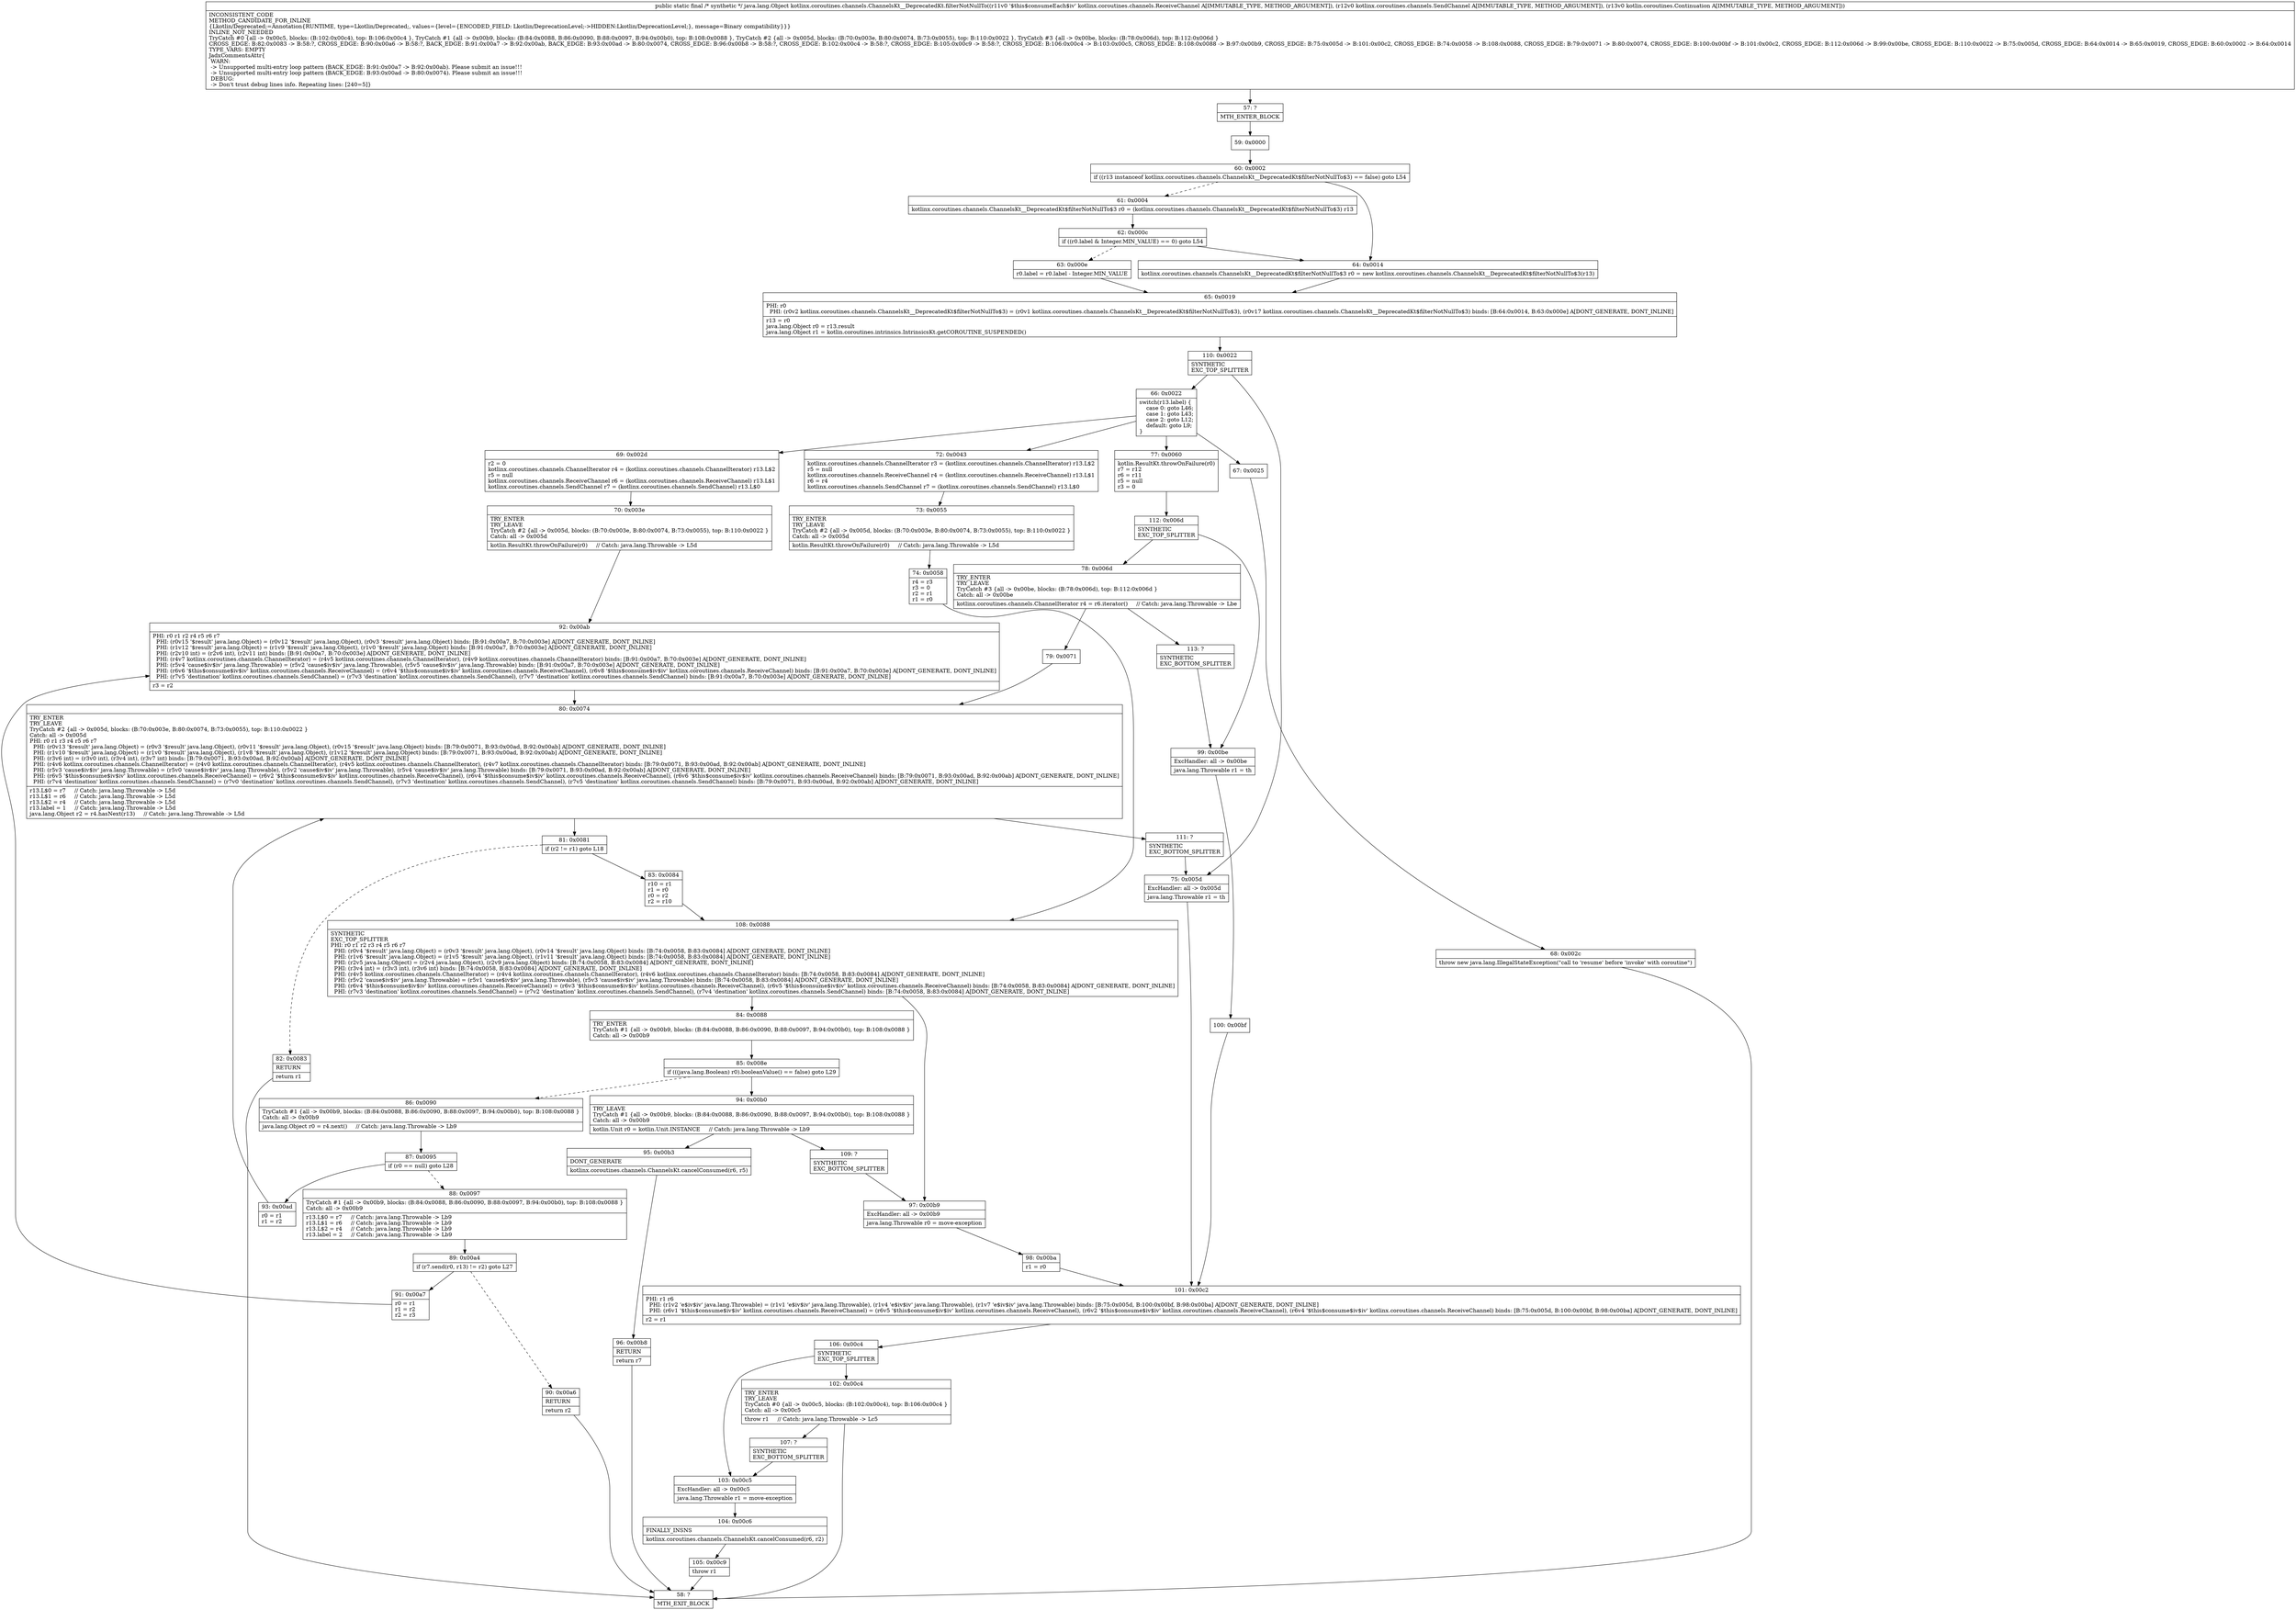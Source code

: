 digraph "CFG forkotlinx.coroutines.channels.ChannelsKt__DeprecatedKt.filterNotNullTo(Lkotlinx\/coroutines\/channels\/ReceiveChannel;Lkotlinx\/coroutines\/channels\/SendChannel;Lkotlin\/coroutines\/Continuation;)Ljava\/lang\/Object;" {
Node_57 [shape=record,label="{57\:\ ?|MTH_ENTER_BLOCK\l}"];
Node_59 [shape=record,label="{59\:\ 0x0000}"];
Node_60 [shape=record,label="{60\:\ 0x0002|if ((r13 instanceof kotlinx.coroutines.channels.ChannelsKt__DeprecatedKt$filterNotNullTo$3) == false) goto L54\l}"];
Node_61 [shape=record,label="{61\:\ 0x0004|kotlinx.coroutines.channels.ChannelsKt__DeprecatedKt$filterNotNullTo$3 r0 = (kotlinx.coroutines.channels.ChannelsKt__DeprecatedKt$filterNotNullTo$3) r13\l}"];
Node_62 [shape=record,label="{62\:\ 0x000c|if ((r0.label & Integer.MIN_VALUE) == 0) goto L54\l}"];
Node_63 [shape=record,label="{63\:\ 0x000e|r0.label = r0.label \- Integer.MIN_VALUE\l}"];
Node_65 [shape=record,label="{65\:\ 0x0019|PHI: r0 \l  PHI: (r0v2 kotlinx.coroutines.channels.ChannelsKt__DeprecatedKt$filterNotNullTo$3) = (r0v1 kotlinx.coroutines.channels.ChannelsKt__DeprecatedKt$filterNotNullTo$3), (r0v17 kotlinx.coroutines.channels.ChannelsKt__DeprecatedKt$filterNotNullTo$3) binds: [B:64:0x0014, B:63:0x000e] A[DONT_GENERATE, DONT_INLINE]\l|r13 = r0\ljava.lang.Object r0 = r13.result\ljava.lang.Object r1 = kotlin.coroutines.intrinsics.IntrinsicsKt.getCOROUTINE_SUSPENDED()\l}"];
Node_110 [shape=record,label="{110\:\ 0x0022|SYNTHETIC\lEXC_TOP_SPLITTER\l}"];
Node_66 [shape=record,label="{66\:\ 0x0022|switch(r13.label) \{\l    case 0: goto L46;\l    case 1: goto L43;\l    case 2: goto L12;\l    default: goto L9;\l\}\l}"];
Node_67 [shape=record,label="{67\:\ 0x0025}"];
Node_68 [shape=record,label="{68\:\ 0x002c|throw new java.lang.IllegalStateException(\"call to 'resume' before 'invoke' with coroutine\")\l}"];
Node_58 [shape=record,label="{58\:\ ?|MTH_EXIT_BLOCK\l}"];
Node_69 [shape=record,label="{69\:\ 0x002d|r2 = 0\lkotlinx.coroutines.channels.ChannelIterator r4 = (kotlinx.coroutines.channels.ChannelIterator) r13.L$2\lr5 = null\lkotlinx.coroutines.channels.ReceiveChannel r6 = (kotlinx.coroutines.channels.ReceiveChannel) r13.L$1\lkotlinx.coroutines.channels.SendChannel r7 = (kotlinx.coroutines.channels.SendChannel) r13.L$0\l}"];
Node_70 [shape=record,label="{70\:\ 0x003e|TRY_ENTER\lTRY_LEAVE\lTryCatch #2 \{all \-\> 0x005d, blocks: (B:70:0x003e, B:80:0x0074, B:73:0x0055), top: B:110:0x0022 \}\lCatch: all \-\> 0x005d\l|kotlin.ResultKt.throwOnFailure(r0)     \/\/ Catch: java.lang.Throwable \-\> L5d\l}"];
Node_92 [shape=record,label="{92\:\ 0x00ab|PHI: r0 r1 r2 r4 r5 r6 r7 \l  PHI: (r0v15 '$result' java.lang.Object) = (r0v12 '$result' java.lang.Object), (r0v3 '$result' java.lang.Object) binds: [B:91:0x00a7, B:70:0x003e] A[DONT_GENERATE, DONT_INLINE]\l  PHI: (r1v12 '$result' java.lang.Object) = (r1v9 '$result' java.lang.Object), (r1v0 '$result' java.lang.Object) binds: [B:91:0x00a7, B:70:0x003e] A[DONT_GENERATE, DONT_INLINE]\l  PHI: (r2v10 int) = (r2v6 int), (r2v11 int) binds: [B:91:0x00a7, B:70:0x003e] A[DONT_GENERATE, DONT_INLINE]\l  PHI: (r4v7 kotlinx.coroutines.channels.ChannelIterator) = (r4v5 kotlinx.coroutines.channels.ChannelIterator), (r4v9 kotlinx.coroutines.channels.ChannelIterator) binds: [B:91:0x00a7, B:70:0x003e] A[DONT_GENERATE, DONT_INLINE]\l  PHI: (r5v4 'cause$iv$iv' java.lang.Throwable) = (r5v2 'cause$iv$iv' java.lang.Throwable), (r5v5 'cause$iv$iv' java.lang.Throwable) binds: [B:91:0x00a7, B:70:0x003e] A[DONT_GENERATE, DONT_INLINE]\l  PHI: (r6v6 '$this$consume$iv$iv' kotlinx.coroutines.channels.ReceiveChannel) = (r6v4 '$this$consume$iv$iv' kotlinx.coroutines.channels.ReceiveChannel), (r6v8 '$this$consume$iv$iv' kotlinx.coroutines.channels.ReceiveChannel) binds: [B:91:0x00a7, B:70:0x003e] A[DONT_GENERATE, DONT_INLINE]\l  PHI: (r7v5 'destination' kotlinx.coroutines.channels.SendChannel) = (r7v3 'destination' kotlinx.coroutines.channels.SendChannel), (r7v7 'destination' kotlinx.coroutines.channels.SendChannel) binds: [B:91:0x00a7, B:70:0x003e] A[DONT_GENERATE, DONT_INLINE]\l|r3 = r2\l}"];
Node_80 [shape=record,label="{80\:\ 0x0074|TRY_ENTER\lTRY_LEAVE\lTryCatch #2 \{all \-\> 0x005d, blocks: (B:70:0x003e, B:80:0x0074, B:73:0x0055), top: B:110:0x0022 \}\lCatch: all \-\> 0x005d\lPHI: r0 r1 r3 r4 r5 r6 r7 \l  PHI: (r0v13 '$result' java.lang.Object) = (r0v3 '$result' java.lang.Object), (r0v11 '$result' java.lang.Object), (r0v15 '$result' java.lang.Object) binds: [B:79:0x0071, B:93:0x00ad, B:92:0x00ab] A[DONT_GENERATE, DONT_INLINE]\l  PHI: (r1v10 '$result' java.lang.Object) = (r1v0 '$result' java.lang.Object), (r1v8 '$result' java.lang.Object), (r1v12 '$result' java.lang.Object) binds: [B:79:0x0071, B:93:0x00ad, B:92:0x00ab] A[DONT_GENERATE, DONT_INLINE]\l  PHI: (r3v6 int) = (r3v0 int), (r3v4 int), (r3v7 int) binds: [B:79:0x0071, B:93:0x00ad, B:92:0x00ab] A[DONT_GENERATE, DONT_INLINE]\l  PHI: (r4v6 kotlinx.coroutines.channels.ChannelIterator) = (r4v0 kotlinx.coroutines.channels.ChannelIterator), (r4v5 kotlinx.coroutines.channels.ChannelIterator), (r4v7 kotlinx.coroutines.channels.ChannelIterator) binds: [B:79:0x0071, B:93:0x00ad, B:92:0x00ab] A[DONT_GENERATE, DONT_INLINE]\l  PHI: (r5v3 'cause$iv$iv' java.lang.Throwable) = (r5v0 'cause$iv$iv' java.lang.Throwable), (r5v2 'cause$iv$iv' java.lang.Throwable), (r5v4 'cause$iv$iv' java.lang.Throwable) binds: [B:79:0x0071, B:93:0x00ad, B:92:0x00ab] A[DONT_GENERATE, DONT_INLINE]\l  PHI: (r6v5 '$this$consume$iv$iv' kotlinx.coroutines.channels.ReceiveChannel) = (r6v2 '$this$consume$iv$iv' kotlinx.coroutines.channels.ReceiveChannel), (r6v4 '$this$consume$iv$iv' kotlinx.coroutines.channels.ReceiveChannel), (r6v6 '$this$consume$iv$iv' kotlinx.coroutines.channels.ReceiveChannel) binds: [B:79:0x0071, B:93:0x00ad, B:92:0x00ab] A[DONT_GENERATE, DONT_INLINE]\l  PHI: (r7v4 'destination' kotlinx.coroutines.channels.SendChannel) = (r7v0 'destination' kotlinx.coroutines.channels.SendChannel), (r7v3 'destination' kotlinx.coroutines.channels.SendChannel), (r7v5 'destination' kotlinx.coroutines.channels.SendChannel) binds: [B:79:0x0071, B:93:0x00ad, B:92:0x00ab] A[DONT_GENERATE, DONT_INLINE]\l|r13.L$0 = r7     \/\/ Catch: java.lang.Throwable \-\> L5d\lr13.L$1 = r6     \/\/ Catch: java.lang.Throwable \-\> L5d\lr13.L$2 = r4     \/\/ Catch: java.lang.Throwable \-\> L5d\lr13.label = 1     \/\/ Catch: java.lang.Throwable \-\> L5d\ljava.lang.Object r2 = r4.hasNext(r13)     \/\/ Catch: java.lang.Throwable \-\> L5d\l}"];
Node_81 [shape=record,label="{81\:\ 0x0081|if (r2 != r1) goto L18\l}"];
Node_82 [shape=record,label="{82\:\ 0x0083|RETURN\l|return r1\l}"];
Node_83 [shape=record,label="{83\:\ 0x0084|r10 = r1\lr1 = r0\lr0 = r2\lr2 = r10\l}"];
Node_108 [shape=record,label="{108\:\ 0x0088|SYNTHETIC\lEXC_TOP_SPLITTER\lPHI: r0 r1 r2 r3 r4 r5 r6 r7 \l  PHI: (r0v4 '$result' java.lang.Object) = (r0v3 '$result' java.lang.Object), (r0v14 '$result' java.lang.Object) binds: [B:74:0x0058, B:83:0x0084] A[DONT_GENERATE, DONT_INLINE]\l  PHI: (r1v6 '$result' java.lang.Object) = (r1v5 '$result' java.lang.Object), (r1v11 '$result' java.lang.Object) binds: [B:74:0x0058, B:83:0x0084] A[DONT_GENERATE, DONT_INLINE]\l  PHI: (r2v5 java.lang.Object) = (r2v4 java.lang.Object), (r2v9 java.lang.Object) binds: [B:74:0x0058, B:83:0x0084] A[DONT_GENERATE, DONT_INLINE]\l  PHI: (r3v4 int) = (r3v3 int), (r3v6 int) binds: [B:74:0x0058, B:83:0x0084] A[DONT_GENERATE, DONT_INLINE]\l  PHI: (r4v5 kotlinx.coroutines.channels.ChannelIterator) = (r4v4 kotlinx.coroutines.channels.ChannelIterator), (r4v6 kotlinx.coroutines.channels.ChannelIterator) binds: [B:74:0x0058, B:83:0x0084] A[DONT_GENERATE, DONT_INLINE]\l  PHI: (r5v2 'cause$iv$iv' java.lang.Throwable) = (r5v1 'cause$iv$iv' java.lang.Throwable), (r5v3 'cause$iv$iv' java.lang.Throwable) binds: [B:74:0x0058, B:83:0x0084] A[DONT_GENERATE, DONT_INLINE]\l  PHI: (r6v4 '$this$consume$iv$iv' kotlinx.coroutines.channels.ReceiveChannel) = (r6v3 '$this$consume$iv$iv' kotlinx.coroutines.channels.ReceiveChannel), (r6v5 '$this$consume$iv$iv' kotlinx.coroutines.channels.ReceiveChannel) binds: [B:74:0x0058, B:83:0x0084] A[DONT_GENERATE, DONT_INLINE]\l  PHI: (r7v3 'destination' kotlinx.coroutines.channels.SendChannel) = (r7v2 'destination' kotlinx.coroutines.channels.SendChannel), (r7v4 'destination' kotlinx.coroutines.channels.SendChannel) binds: [B:74:0x0058, B:83:0x0084] A[DONT_GENERATE, DONT_INLINE]\l}"];
Node_84 [shape=record,label="{84\:\ 0x0088|TRY_ENTER\lTryCatch #1 \{all \-\> 0x00b9, blocks: (B:84:0x0088, B:86:0x0090, B:88:0x0097, B:94:0x00b0), top: B:108:0x0088 \}\lCatch: all \-\> 0x00b9\l}"];
Node_85 [shape=record,label="{85\:\ 0x008e|if (((java.lang.Boolean) r0).booleanValue() == false) goto L29\l}"];
Node_86 [shape=record,label="{86\:\ 0x0090|TryCatch #1 \{all \-\> 0x00b9, blocks: (B:84:0x0088, B:86:0x0090, B:88:0x0097, B:94:0x00b0), top: B:108:0x0088 \}\lCatch: all \-\> 0x00b9\l|java.lang.Object r0 = r4.next()     \/\/ Catch: java.lang.Throwable \-\> Lb9\l}"];
Node_87 [shape=record,label="{87\:\ 0x0095|if (r0 == null) goto L28\l}"];
Node_88 [shape=record,label="{88\:\ 0x0097|TryCatch #1 \{all \-\> 0x00b9, blocks: (B:84:0x0088, B:86:0x0090, B:88:0x0097, B:94:0x00b0), top: B:108:0x0088 \}\lCatch: all \-\> 0x00b9\l|r13.L$0 = r7     \/\/ Catch: java.lang.Throwable \-\> Lb9\lr13.L$1 = r6     \/\/ Catch: java.lang.Throwable \-\> Lb9\lr13.L$2 = r4     \/\/ Catch: java.lang.Throwable \-\> Lb9\lr13.label = 2     \/\/ Catch: java.lang.Throwable \-\> Lb9\l}"];
Node_89 [shape=record,label="{89\:\ 0x00a4|if (r7.send(r0, r13) != r2) goto L27\l}"];
Node_90 [shape=record,label="{90\:\ 0x00a6|RETURN\l|return r2\l}"];
Node_91 [shape=record,label="{91\:\ 0x00a7|r0 = r1\lr1 = r2\lr2 = r3\l}"];
Node_93 [shape=record,label="{93\:\ 0x00ad|r0 = r1\lr1 = r2\l}"];
Node_94 [shape=record,label="{94\:\ 0x00b0|TRY_LEAVE\lTryCatch #1 \{all \-\> 0x00b9, blocks: (B:84:0x0088, B:86:0x0090, B:88:0x0097, B:94:0x00b0), top: B:108:0x0088 \}\lCatch: all \-\> 0x00b9\l|kotlin.Unit r0 = kotlin.Unit.INSTANCE     \/\/ Catch: java.lang.Throwable \-\> Lb9\l}"];
Node_95 [shape=record,label="{95\:\ 0x00b3|DONT_GENERATE\l|kotlinx.coroutines.channels.ChannelsKt.cancelConsumed(r6, r5)\l}"];
Node_96 [shape=record,label="{96\:\ 0x00b8|RETURN\l|return r7\l}"];
Node_109 [shape=record,label="{109\:\ ?|SYNTHETIC\lEXC_BOTTOM_SPLITTER\l}"];
Node_97 [shape=record,label="{97\:\ 0x00b9|ExcHandler: all \-\> 0x00b9\l|java.lang.Throwable r0 = move\-exception\l}"];
Node_98 [shape=record,label="{98\:\ 0x00ba|r1 = r0\l}"];
Node_101 [shape=record,label="{101\:\ 0x00c2|PHI: r1 r6 \l  PHI: (r1v2 'e$iv$iv' java.lang.Throwable) = (r1v1 'e$iv$iv' java.lang.Throwable), (r1v4 'e$iv$iv' java.lang.Throwable), (r1v7 'e$iv$iv' java.lang.Throwable) binds: [B:75:0x005d, B:100:0x00bf, B:98:0x00ba] A[DONT_GENERATE, DONT_INLINE]\l  PHI: (r6v1 '$this$consume$iv$iv' kotlinx.coroutines.channels.ReceiveChannel) = (r6v5 '$this$consume$iv$iv' kotlinx.coroutines.channels.ReceiveChannel), (r6v2 '$this$consume$iv$iv' kotlinx.coroutines.channels.ReceiveChannel), (r6v4 '$this$consume$iv$iv' kotlinx.coroutines.channels.ReceiveChannel) binds: [B:75:0x005d, B:100:0x00bf, B:98:0x00ba] A[DONT_GENERATE, DONT_INLINE]\l|r2 = r1\l}"];
Node_106 [shape=record,label="{106\:\ 0x00c4|SYNTHETIC\lEXC_TOP_SPLITTER\l}"];
Node_102 [shape=record,label="{102\:\ 0x00c4|TRY_ENTER\lTRY_LEAVE\lTryCatch #0 \{all \-\> 0x00c5, blocks: (B:102:0x00c4), top: B:106:0x00c4 \}\lCatch: all \-\> 0x00c5\l|throw r1     \/\/ Catch: java.lang.Throwable \-\> Lc5\l}"];
Node_107 [shape=record,label="{107\:\ ?|SYNTHETIC\lEXC_BOTTOM_SPLITTER\l}"];
Node_103 [shape=record,label="{103\:\ 0x00c5|ExcHandler: all \-\> 0x00c5\l|java.lang.Throwable r1 = move\-exception\l}"];
Node_104 [shape=record,label="{104\:\ 0x00c6|FINALLY_INSNS\l|kotlinx.coroutines.channels.ChannelsKt.cancelConsumed(r6, r2)\l}"];
Node_105 [shape=record,label="{105\:\ 0x00c9|throw r1\l}"];
Node_111 [shape=record,label="{111\:\ ?|SYNTHETIC\lEXC_BOTTOM_SPLITTER\l}"];
Node_72 [shape=record,label="{72\:\ 0x0043|kotlinx.coroutines.channels.ChannelIterator r3 = (kotlinx.coroutines.channels.ChannelIterator) r13.L$2\lr5 = null\lkotlinx.coroutines.channels.ReceiveChannel r4 = (kotlinx.coroutines.channels.ReceiveChannel) r13.L$1\lr6 = r4\lkotlinx.coroutines.channels.SendChannel r7 = (kotlinx.coroutines.channels.SendChannel) r13.L$0\l}"];
Node_73 [shape=record,label="{73\:\ 0x0055|TRY_ENTER\lTRY_LEAVE\lTryCatch #2 \{all \-\> 0x005d, blocks: (B:70:0x003e, B:80:0x0074, B:73:0x0055), top: B:110:0x0022 \}\lCatch: all \-\> 0x005d\l|kotlin.ResultKt.throwOnFailure(r0)     \/\/ Catch: java.lang.Throwable \-\> L5d\l}"];
Node_74 [shape=record,label="{74\:\ 0x0058|r4 = r3\lr3 = 0\lr2 = r1\lr1 = r0\l}"];
Node_77 [shape=record,label="{77\:\ 0x0060|kotlin.ResultKt.throwOnFailure(r0)\lr7 = r12\lr6 = r11\lr5 = null\lr3 = 0\l}"];
Node_112 [shape=record,label="{112\:\ 0x006d|SYNTHETIC\lEXC_TOP_SPLITTER\l}"];
Node_78 [shape=record,label="{78\:\ 0x006d|TRY_ENTER\lTRY_LEAVE\lTryCatch #3 \{all \-\> 0x00be, blocks: (B:78:0x006d), top: B:112:0x006d \}\lCatch: all \-\> 0x00be\l|kotlinx.coroutines.channels.ChannelIterator r4 = r6.iterator()     \/\/ Catch: java.lang.Throwable \-\> Lbe\l}"];
Node_79 [shape=record,label="{79\:\ 0x0071}"];
Node_113 [shape=record,label="{113\:\ ?|SYNTHETIC\lEXC_BOTTOM_SPLITTER\l}"];
Node_99 [shape=record,label="{99\:\ 0x00be|ExcHandler: all \-\> 0x00be\l|java.lang.Throwable r1 = th\l}"];
Node_100 [shape=record,label="{100\:\ 0x00bf}"];
Node_75 [shape=record,label="{75\:\ 0x005d|ExcHandler: all \-\> 0x005d\l|java.lang.Throwable r1 = th\l}"];
Node_64 [shape=record,label="{64\:\ 0x0014|kotlinx.coroutines.channels.ChannelsKt__DeprecatedKt$filterNotNullTo$3 r0 = new kotlinx.coroutines.channels.ChannelsKt__DeprecatedKt$filterNotNullTo$3(r13)\l}"];
MethodNode[shape=record,label="{public static final \/* synthetic *\/ java.lang.Object kotlinx.coroutines.channels.ChannelsKt__DeprecatedKt.filterNotNullTo((r11v0 '$this$consumeEach$iv' kotlinx.coroutines.channels.ReceiveChannel A[IMMUTABLE_TYPE, METHOD_ARGUMENT]), (r12v0 kotlinx.coroutines.channels.SendChannel A[IMMUTABLE_TYPE, METHOD_ARGUMENT]), (r13v0 kotlin.coroutines.Continuation A[IMMUTABLE_TYPE, METHOD_ARGUMENT]))  | INCONSISTENT_CODE\lMETHOD_CANDIDATE_FOR_INLINE\l\{Lkotlin\/Deprecated;=Annotation\{RUNTIME, type=Lkotlin\/Deprecated;, values=\{level=\{ENCODED_FIELD: Lkotlin\/DeprecationLevel;\-\>HIDDEN:Lkotlin\/DeprecationLevel;\}, message=Binary compatibility\}\}\}\lINLINE_NOT_NEEDED\lTryCatch #0 \{all \-\> 0x00c5, blocks: (B:102:0x00c4), top: B:106:0x00c4 \}, TryCatch #1 \{all \-\> 0x00b9, blocks: (B:84:0x0088, B:86:0x0090, B:88:0x0097, B:94:0x00b0), top: B:108:0x0088 \}, TryCatch #2 \{all \-\> 0x005d, blocks: (B:70:0x003e, B:80:0x0074, B:73:0x0055), top: B:110:0x0022 \}, TryCatch #3 \{all \-\> 0x00be, blocks: (B:78:0x006d), top: B:112:0x006d \}\lCROSS_EDGE: B:82:0x0083 \-\> B:58:?, CROSS_EDGE: B:90:0x00a6 \-\> B:58:?, BACK_EDGE: B:91:0x00a7 \-\> B:92:0x00ab, BACK_EDGE: B:93:0x00ad \-\> B:80:0x0074, CROSS_EDGE: B:96:0x00b8 \-\> B:58:?, CROSS_EDGE: B:102:0x00c4 \-\> B:58:?, CROSS_EDGE: B:105:0x00c9 \-\> B:58:?, CROSS_EDGE: B:106:0x00c4 \-\> B:103:0x00c5, CROSS_EDGE: B:108:0x0088 \-\> B:97:0x00b9, CROSS_EDGE: B:75:0x005d \-\> B:101:0x00c2, CROSS_EDGE: B:74:0x0058 \-\> B:108:0x0088, CROSS_EDGE: B:79:0x0071 \-\> B:80:0x0074, CROSS_EDGE: B:100:0x00bf \-\> B:101:0x00c2, CROSS_EDGE: B:112:0x006d \-\> B:99:0x00be, CROSS_EDGE: B:110:0x0022 \-\> B:75:0x005d, CROSS_EDGE: B:64:0x0014 \-\> B:65:0x0019, CROSS_EDGE: B:60:0x0002 \-\> B:64:0x0014\lTYPE_VARS: EMPTY\lJadxCommentsAttr\{\l WARN: \l \-\> Unsupported multi\-entry loop pattern (BACK_EDGE: B:91:0x00a7 \-\> B:92:0x00ab). Please submit an issue!!!\l \-\> Unsupported multi\-entry loop pattern (BACK_EDGE: B:93:0x00ad \-\> B:80:0x0074). Please submit an issue!!!\l DEBUG: \l \-\> Don't trust debug lines info. Repeating lines: [240=5]\}\l}"];
MethodNode -> Node_57;Node_57 -> Node_59;
Node_59 -> Node_60;
Node_60 -> Node_61[style=dashed];
Node_60 -> Node_64;
Node_61 -> Node_62;
Node_62 -> Node_63[style=dashed];
Node_62 -> Node_64;
Node_63 -> Node_65;
Node_65 -> Node_110;
Node_110 -> Node_66;
Node_110 -> Node_75;
Node_66 -> Node_67;
Node_66 -> Node_69;
Node_66 -> Node_72;
Node_66 -> Node_77;
Node_67 -> Node_68;
Node_68 -> Node_58;
Node_69 -> Node_70;
Node_70 -> Node_92;
Node_92 -> Node_80;
Node_80 -> Node_81;
Node_80 -> Node_111;
Node_81 -> Node_82[style=dashed];
Node_81 -> Node_83;
Node_82 -> Node_58;
Node_83 -> Node_108;
Node_108 -> Node_84;
Node_108 -> Node_97;
Node_84 -> Node_85;
Node_85 -> Node_86[style=dashed];
Node_85 -> Node_94;
Node_86 -> Node_87;
Node_87 -> Node_88[style=dashed];
Node_87 -> Node_93;
Node_88 -> Node_89;
Node_89 -> Node_90[style=dashed];
Node_89 -> Node_91;
Node_90 -> Node_58;
Node_91 -> Node_92;
Node_93 -> Node_80;
Node_94 -> Node_95;
Node_94 -> Node_109;
Node_95 -> Node_96;
Node_96 -> Node_58;
Node_109 -> Node_97;
Node_97 -> Node_98;
Node_98 -> Node_101;
Node_101 -> Node_106;
Node_106 -> Node_102;
Node_106 -> Node_103;
Node_102 -> Node_58;
Node_102 -> Node_107;
Node_107 -> Node_103;
Node_103 -> Node_104;
Node_104 -> Node_105;
Node_105 -> Node_58;
Node_111 -> Node_75;
Node_72 -> Node_73;
Node_73 -> Node_74;
Node_74 -> Node_108;
Node_77 -> Node_112;
Node_112 -> Node_78;
Node_112 -> Node_99;
Node_78 -> Node_79;
Node_78 -> Node_113;
Node_79 -> Node_80;
Node_113 -> Node_99;
Node_99 -> Node_100;
Node_100 -> Node_101;
Node_75 -> Node_101;
Node_64 -> Node_65;
}

